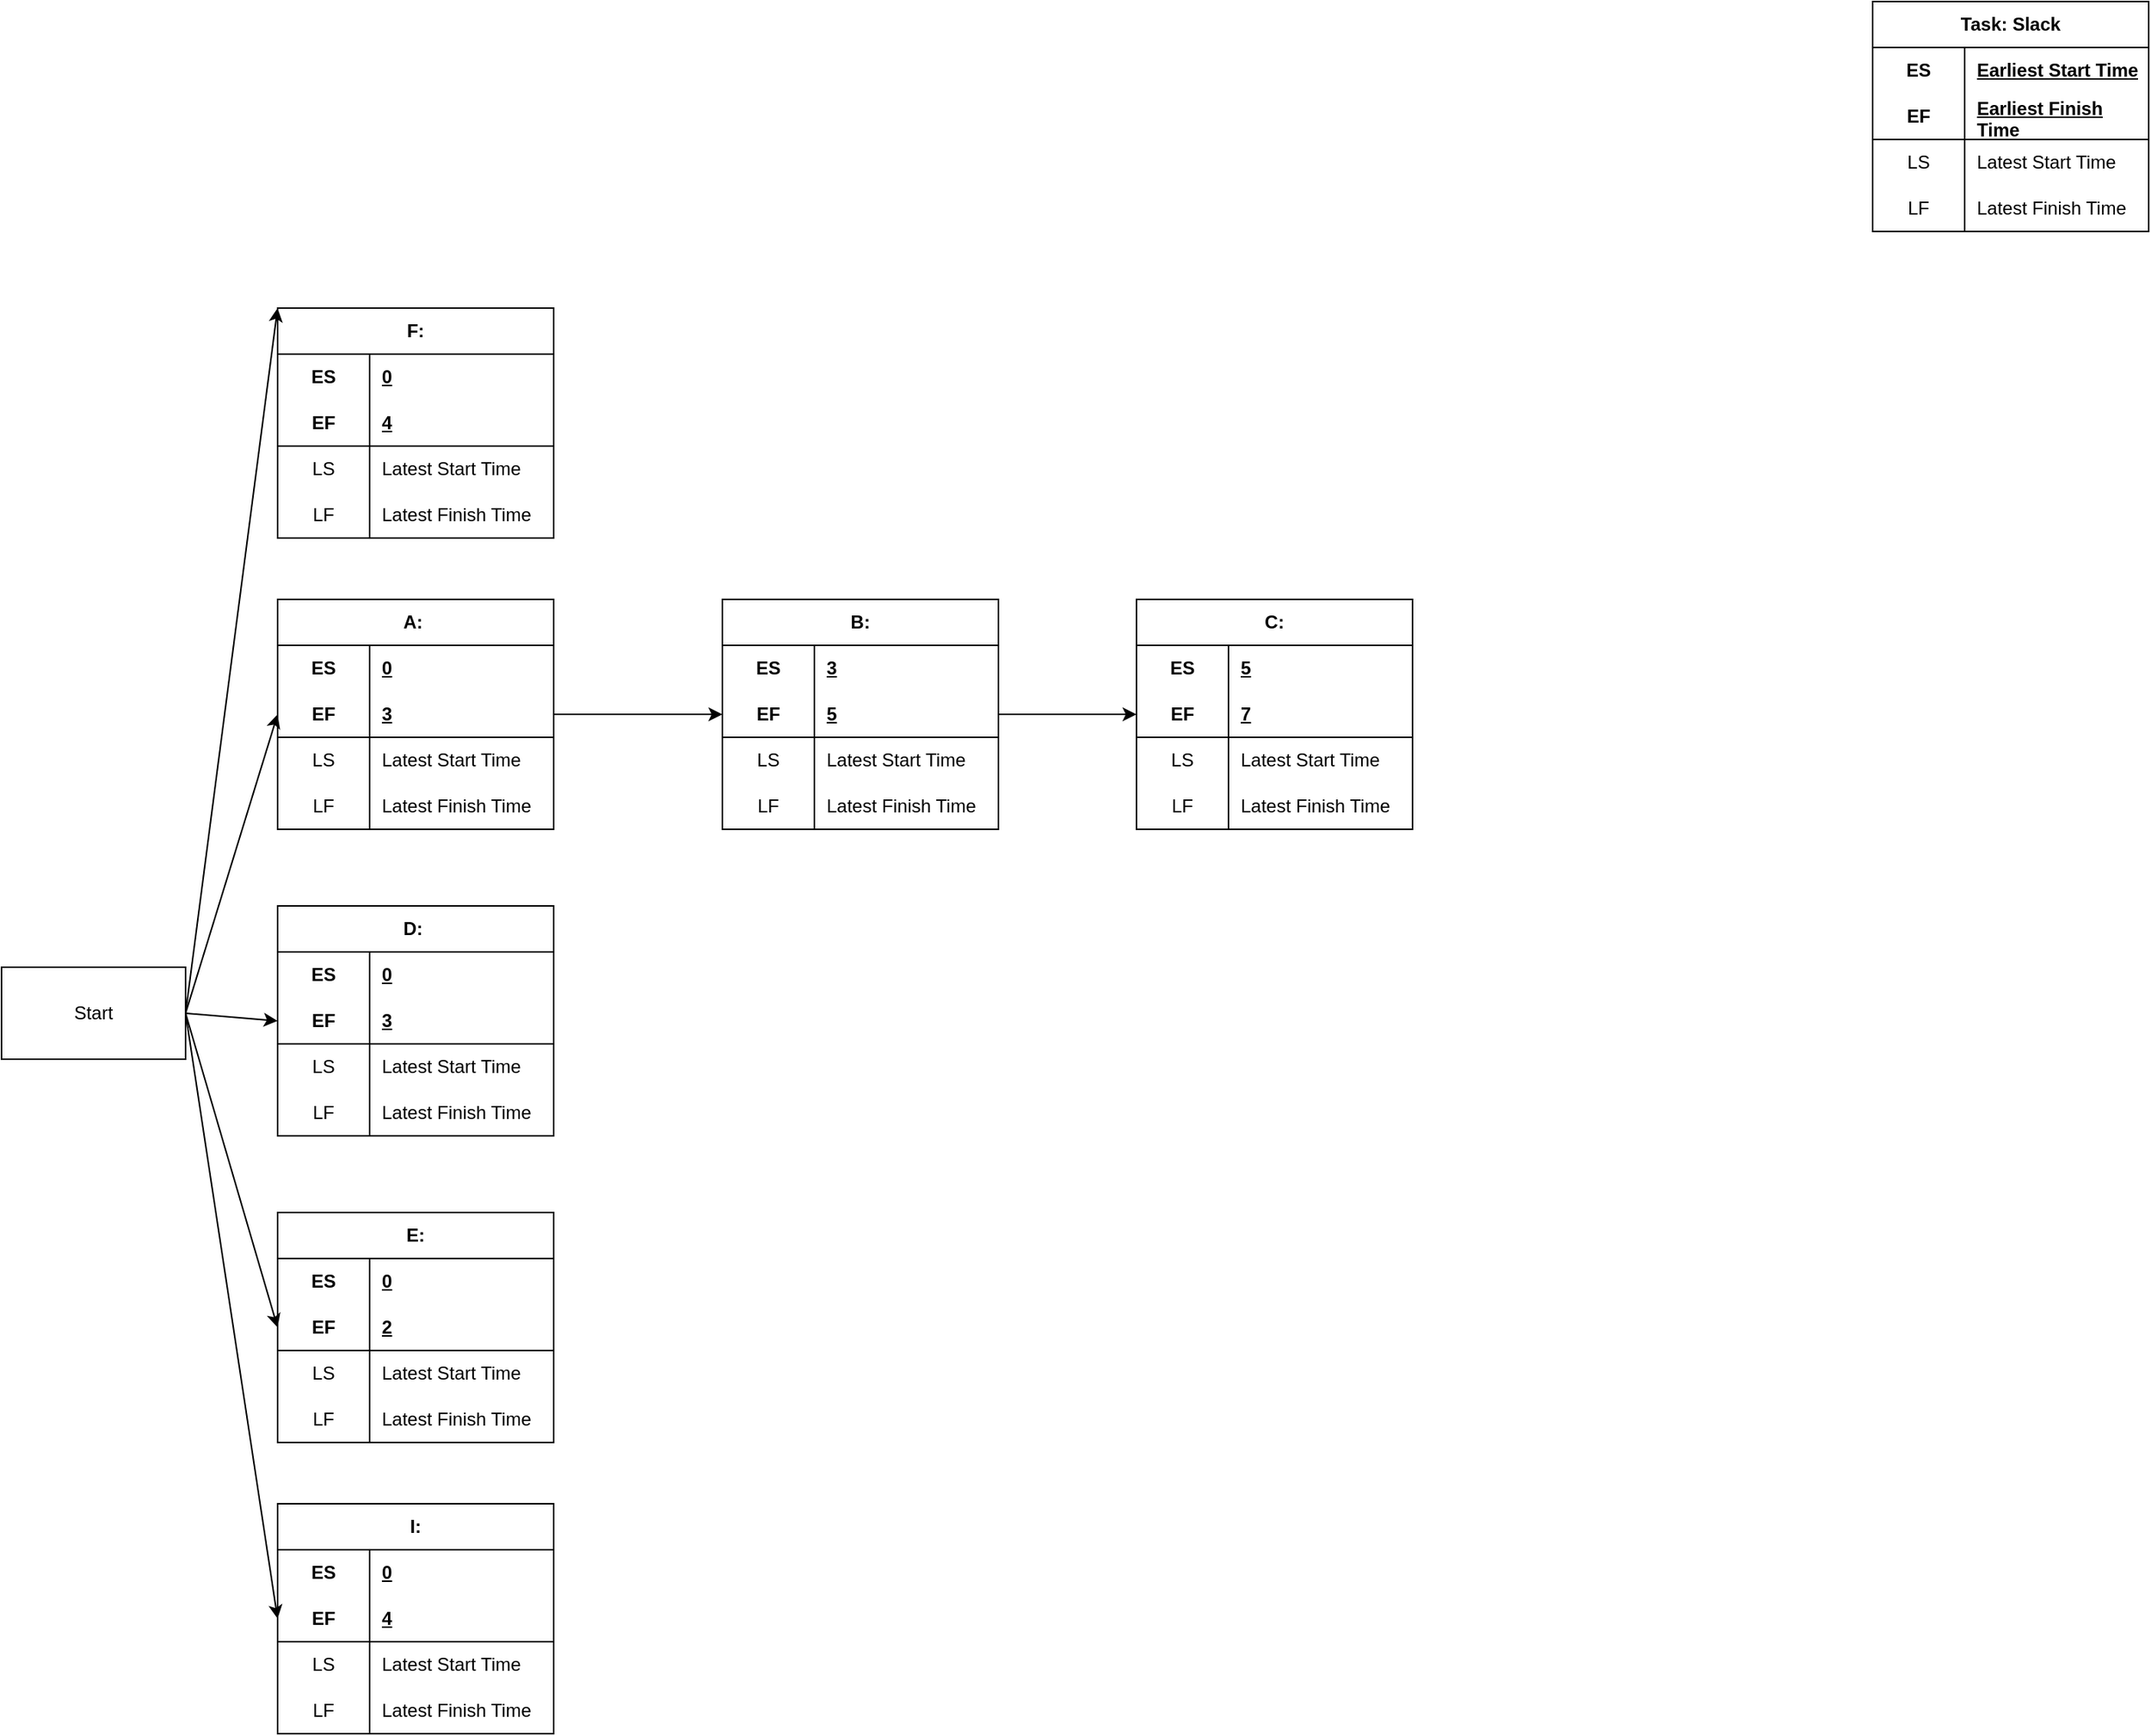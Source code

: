 <mxfile version="24.6.4" type="github">
  <diagram name="Page-1" id="XeoXQkk8DJOPm01lvO3H">
    <mxGraphModel dx="2418" dy="1925" grid="1" gridSize="10" guides="1" tooltips="1" connect="1" arrows="1" fold="1" page="1" pageScale="1" pageWidth="850" pageHeight="1100" math="0" shadow="0">
      <root>
        <mxCell id="0" />
        <mxCell id="1" parent="0" />
        <mxCell id="TJnbPztA86zwDhUVfEwh-1" value="Start" style="rounded=0;whiteSpace=wrap;html=1;" parent="1" vertex="1">
          <mxGeometry x="-210" y="400" width="120" height="60" as="geometry" />
        </mxCell>
        <mxCell id="TJnbPztA86zwDhUVfEwh-16" value="Task: Slack" style="shape=table;startSize=30;container=1;collapsible=1;childLayout=tableLayout;fixedRows=1;rowLines=0;fontStyle=1;align=center;resizeLast=1;html=1;whiteSpace=wrap;" parent="1" vertex="1">
          <mxGeometry x="1010" y="-230" width="180" height="150" as="geometry" />
        </mxCell>
        <mxCell id="TJnbPztA86zwDhUVfEwh-17" value="" style="shape=tableRow;horizontal=0;startSize=0;swimlaneHead=0;swimlaneBody=0;fillColor=none;collapsible=0;dropTarget=0;points=[[0,0.5],[1,0.5]];portConstraint=eastwest;top=0;left=0;right=0;bottom=0;html=1;" parent="TJnbPztA86zwDhUVfEwh-16" vertex="1">
          <mxGeometry y="30" width="180" height="30" as="geometry" />
        </mxCell>
        <mxCell id="TJnbPztA86zwDhUVfEwh-18" value="ES" style="shape=partialRectangle;connectable=0;fillColor=none;top=0;left=0;bottom=0;right=0;fontStyle=1;overflow=hidden;html=1;whiteSpace=wrap;" parent="TJnbPztA86zwDhUVfEwh-17" vertex="1">
          <mxGeometry width="60" height="30" as="geometry">
            <mxRectangle width="60" height="30" as="alternateBounds" />
          </mxGeometry>
        </mxCell>
        <mxCell id="TJnbPztA86zwDhUVfEwh-19" value="Earliest Start Time" style="shape=partialRectangle;connectable=0;fillColor=none;top=0;left=0;bottom=0;right=0;align=left;spacingLeft=6;fontStyle=5;overflow=hidden;html=1;whiteSpace=wrap;" parent="TJnbPztA86zwDhUVfEwh-17" vertex="1">
          <mxGeometry x="60" width="120" height="30" as="geometry">
            <mxRectangle width="120" height="30" as="alternateBounds" />
          </mxGeometry>
        </mxCell>
        <mxCell id="TJnbPztA86zwDhUVfEwh-20" value="" style="shape=tableRow;horizontal=0;startSize=0;swimlaneHead=0;swimlaneBody=0;fillColor=none;collapsible=0;dropTarget=0;points=[[0,0.5],[1,0.5]];portConstraint=eastwest;top=0;left=0;right=0;bottom=1;html=1;" parent="TJnbPztA86zwDhUVfEwh-16" vertex="1">
          <mxGeometry y="60" width="180" height="30" as="geometry" />
        </mxCell>
        <mxCell id="TJnbPztA86zwDhUVfEwh-21" value="EF" style="shape=partialRectangle;connectable=0;fillColor=none;top=0;left=0;bottom=0;right=0;fontStyle=1;overflow=hidden;html=1;whiteSpace=wrap;" parent="TJnbPztA86zwDhUVfEwh-20" vertex="1">
          <mxGeometry width="60" height="30" as="geometry">
            <mxRectangle width="60" height="30" as="alternateBounds" />
          </mxGeometry>
        </mxCell>
        <mxCell id="TJnbPztA86zwDhUVfEwh-22" value="Earliest Finish Time" style="shape=partialRectangle;connectable=0;fillColor=none;top=0;left=0;bottom=0;right=0;align=left;spacingLeft=6;fontStyle=5;overflow=hidden;html=1;whiteSpace=wrap;" parent="TJnbPztA86zwDhUVfEwh-20" vertex="1">
          <mxGeometry x="60" width="120" height="30" as="geometry">
            <mxRectangle width="120" height="30" as="alternateBounds" />
          </mxGeometry>
        </mxCell>
        <mxCell id="TJnbPztA86zwDhUVfEwh-23" value="" style="shape=tableRow;horizontal=0;startSize=0;swimlaneHead=0;swimlaneBody=0;fillColor=none;collapsible=0;dropTarget=0;points=[[0,0.5],[1,0.5]];portConstraint=eastwest;top=0;left=0;right=0;bottom=0;html=1;" parent="TJnbPztA86zwDhUVfEwh-16" vertex="1">
          <mxGeometry y="90" width="180" height="30" as="geometry" />
        </mxCell>
        <mxCell id="TJnbPztA86zwDhUVfEwh-24" value="LS" style="shape=partialRectangle;connectable=0;fillColor=none;top=0;left=0;bottom=0;right=0;editable=1;overflow=hidden;html=1;whiteSpace=wrap;" parent="TJnbPztA86zwDhUVfEwh-23" vertex="1">
          <mxGeometry width="60" height="30" as="geometry">
            <mxRectangle width="60" height="30" as="alternateBounds" />
          </mxGeometry>
        </mxCell>
        <mxCell id="TJnbPztA86zwDhUVfEwh-25" value="Latest Start Time" style="shape=partialRectangle;connectable=0;fillColor=none;top=0;left=0;bottom=0;right=0;align=left;spacingLeft=6;overflow=hidden;html=1;whiteSpace=wrap;" parent="TJnbPztA86zwDhUVfEwh-23" vertex="1">
          <mxGeometry x="60" width="120" height="30" as="geometry">
            <mxRectangle width="120" height="30" as="alternateBounds" />
          </mxGeometry>
        </mxCell>
        <mxCell id="TJnbPztA86zwDhUVfEwh-26" value="" style="shape=tableRow;horizontal=0;startSize=0;swimlaneHead=0;swimlaneBody=0;fillColor=none;collapsible=0;dropTarget=0;points=[[0,0.5],[1,0.5]];portConstraint=eastwest;top=0;left=0;right=0;bottom=0;html=1;" parent="TJnbPztA86zwDhUVfEwh-16" vertex="1">
          <mxGeometry y="120" width="180" height="30" as="geometry" />
        </mxCell>
        <mxCell id="TJnbPztA86zwDhUVfEwh-27" value="LF" style="shape=partialRectangle;connectable=0;fillColor=none;top=0;left=0;bottom=0;right=0;editable=1;overflow=hidden;html=1;whiteSpace=wrap;" parent="TJnbPztA86zwDhUVfEwh-26" vertex="1">
          <mxGeometry width="60" height="30" as="geometry">
            <mxRectangle width="60" height="30" as="alternateBounds" />
          </mxGeometry>
        </mxCell>
        <mxCell id="TJnbPztA86zwDhUVfEwh-28" value="Latest Finish Time" style="shape=partialRectangle;connectable=0;fillColor=none;top=0;left=0;bottom=0;right=0;align=left;spacingLeft=6;overflow=hidden;html=1;whiteSpace=wrap;" parent="TJnbPztA86zwDhUVfEwh-26" vertex="1">
          <mxGeometry x="60" width="120" height="30" as="geometry">
            <mxRectangle width="120" height="30" as="alternateBounds" />
          </mxGeometry>
        </mxCell>
        <mxCell id="5bcK5-Rr-_9AO2R4I1Wy-1" value="A:&amp;nbsp;" style="shape=table;startSize=30;container=1;collapsible=1;childLayout=tableLayout;fixedRows=1;rowLines=0;fontStyle=1;align=center;resizeLast=1;html=1;whiteSpace=wrap;" vertex="1" parent="1">
          <mxGeometry x="-30" y="160" width="180" height="150" as="geometry" />
        </mxCell>
        <mxCell id="5bcK5-Rr-_9AO2R4I1Wy-2" value="" style="shape=tableRow;horizontal=0;startSize=0;swimlaneHead=0;swimlaneBody=0;fillColor=none;collapsible=0;dropTarget=0;points=[[0,0.5],[1,0.5]];portConstraint=eastwest;top=0;left=0;right=0;bottom=0;html=1;" vertex="1" parent="5bcK5-Rr-_9AO2R4I1Wy-1">
          <mxGeometry y="30" width="180" height="30" as="geometry" />
        </mxCell>
        <mxCell id="5bcK5-Rr-_9AO2R4I1Wy-3" value="ES" style="shape=partialRectangle;connectable=0;fillColor=none;top=0;left=0;bottom=0;right=0;fontStyle=1;overflow=hidden;html=1;whiteSpace=wrap;" vertex="1" parent="5bcK5-Rr-_9AO2R4I1Wy-2">
          <mxGeometry width="60" height="30" as="geometry">
            <mxRectangle width="60" height="30" as="alternateBounds" />
          </mxGeometry>
        </mxCell>
        <mxCell id="5bcK5-Rr-_9AO2R4I1Wy-4" value="0" style="shape=partialRectangle;connectable=0;fillColor=none;top=0;left=0;bottom=0;right=0;align=left;spacingLeft=6;fontStyle=5;overflow=hidden;html=1;whiteSpace=wrap;" vertex="1" parent="5bcK5-Rr-_9AO2R4I1Wy-2">
          <mxGeometry x="60" width="120" height="30" as="geometry">
            <mxRectangle width="120" height="30" as="alternateBounds" />
          </mxGeometry>
        </mxCell>
        <mxCell id="5bcK5-Rr-_9AO2R4I1Wy-5" value="" style="shape=tableRow;horizontal=0;startSize=0;swimlaneHead=0;swimlaneBody=0;fillColor=none;collapsible=0;dropTarget=0;points=[[0,0.5],[1,0.5]];portConstraint=eastwest;top=0;left=0;right=0;bottom=1;html=1;" vertex="1" parent="5bcK5-Rr-_9AO2R4I1Wy-1">
          <mxGeometry y="60" width="180" height="30" as="geometry" />
        </mxCell>
        <mxCell id="5bcK5-Rr-_9AO2R4I1Wy-6" value="EF" style="shape=partialRectangle;connectable=0;fillColor=none;top=0;left=0;bottom=0;right=0;fontStyle=1;overflow=hidden;html=1;whiteSpace=wrap;" vertex="1" parent="5bcK5-Rr-_9AO2R4I1Wy-5">
          <mxGeometry width="60" height="30" as="geometry">
            <mxRectangle width="60" height="30" as="alternateBounds" />
          </mxGeometry>
        </mxCell>
        <mxCell id="5bcK5-Rr-_9AO2R4I1Wy-7" value="3" style="shape=partialRectangle;connectable=0;fillColor=none;top=0;left=0;bottom=0;right=0;align=left;spacingLeft=6;fontStyle=5;overflow=hidden;html=1;whiteSpace=wrap;" vertex="1" parent="5bcK5-Rr-_9AO2R4I1Wy-5">
          <mxGeometry x="60" width="120" height="30" as="geometry">
            <mxRectangle width="120" height="30" as="alternateBounds" />
          </mxGeometry>
        </mxCell>
        <mxCell id="5bcK5-Rr-_9AO2R4I1Wy-8" value="" style="shape=tableRow;horizontal=0;startSize=0;swimlaneHead=0;swimlaneBody=0;fillColor=none;collapsible=0;dropTarget=0;points=[[0,0.5],[1,0.5]];portConstraint=eastwest;top=0;left=0;right=0;bottom=0;html=1;" vertex="1" parent="5bcK5-Rr-_9AO2R4I1Wy-1">
          <mxGeometry y="90" width="180" height="30" as="geometry" />
        </mxCell>
        <mxCell id="5bcK5-Rr-_9AO2R4I1Wy-9" value="LS" style="shape=partialRectangle;connectable=0;fillColor=none;top=0;left=0;bottom=0;right=0;editable=1;overflow=hidden;html=1;whiteSpace=wrap;" vertex="1" parent="5bcK5-Rr-_9AO2R4I1Wy-8">
          <mxGeometry width="60" height="30" as="geometry">
            <mxRectangle width="60" height="30" as="alternateBounds" />
          </mxGeometry>
        </mxCell>
        <mxCell id="5bcK5-Rr-_9AO2R4I1Wy-10" value="Latest Start Time" style="shape=partialRectangle;connectable=0;fillColor=none;top=0;left=0;bottom=0;right=0;align=left;spacingLeft=6;overflow=hidden;html=1;whiteSpace=wrap;" vertex="1" parent="5bcK5-Rr-_9AO2R4I1Wy-8">
          <mxGeometry x="60" width="120" height="30" as="geometry">
            <mxRectangle width="120" height="30" as="alternateBounds" />
          </mxGeometry>
        </mxCell>
        <mxCell id="5bcK5-Rr-_9AO2R4I1Wy-11" value="" style="shape=tableRow;horizontal=0;startSize=0;swimlaneHead=0;swimlaneBody=0;fillColor=none;collapsible=0;dropTarget=0;points=[[0,0.5],[1,0.5]];portConstraint=eastwest;top=0;left=0;right=0;bottom=0;html=1;" vertex="1" parent="5bcK5-Rr-_9AO2R4I1Wy-1">
          <mxGeometry y="120" width="180" height="30" as="geometry" />
        </mxCell>
        <mxCell id="5bcK5-Rr-_9AO2R4I1Wy-12" value="LF" style="shape=partialRectangle;connectable=0;fillColor=none;top=0;left=0;bottom=0;right=0;editable=1;overflow=hidden;html=1;whiteSpace=wrap;" vertex="1" parent="5bcK5-Rr-_9AO2R4I1Wy-11">
          <mxGeometry width="60" height="30" as="geometry">
            <mxRectangle width="60" height="30" as="alternateBounds" />
          </mxGeometry>
        </mxCell>
        <mxCell id="5bcK5-Rr-_9AO2R4I1Wy-13" value="Latest Finish Time" style="shape=partialRectangle;connectable=0;fillColor=none;top=0;left=0;bottom=0;right=0;align=left;spacingLeft=6;overflow=hidden;html=1;whiteSpace=wrap;" vertex="1" parent="5bcK5-Rr-_9AO2R4I1Wy-11">
          <mxGeometry x="60" width="120" height="30" as="geometry">
            <mxRectangle width="120" height="30" as="alternateBounds" />
          </mxGeometry>
        </mxCell>
        <mxCell id="5bcK5-Rr-_9AO2R4I1Wy-14" value="D:&amp;nbsp;" style="shape=table;startSize=30;container=1;collapsible=1;childLayout=tableLayout;fixedRows=1;rowLines=0;fontStyle=1;align=center;resizeLast=1;html=1;whiteSpace=wrap;" vertex="1" parent="1">
          <mxGeometry x="-30" y="360" width="180" height="150" as="geometry" />
        </mxCell>
        <mxCell id="5bcK5-Rr-_9AO2R4I1Wy-15" value="" style="shape=tableRow;horizontal=0;startSize=0;swimlaneHead=0;swimlaneBody=0;fillColor=none;collapsible=0;dropTarget=0;points=[[0,0.5],[1,0.5]];portConstraint=eastwest;top=0;left=0;right=0;bottom=0;html=1;" vertex="1" parent="5bcK5-Rr-_9AO2R4I1Wy-14">
          <mxGeometry y="30" width="180" height="30" as="geometry" />
        </mxCell>
        <mxCell id="5bcK5-Rr-_9AO2R4I1Wy-16" value="ES" style="shape=partialRectangle;connectable=0;fillColor=none;top=0;left=0;bottom=0;right=0;fontStyle=1;overflow=hidden;html=1;whiteSpace=wrap;" vertex="1" parent="5bcK5-Rr-_9AO2R4I1Wy-15">
          <mxGeometry width="60" height="30" as="geometry">
            <mxRectangle width="60" height="30" as="alternateBounds" />
          </mxGeometry>
        </mxCell>
        <mxCell id="5bcK5-Rr-_9AO2R4I1Wy-17" value="0" style="shape=partialRectangle;connectable=0;fillColor=none;top=0;left=0;bottom=0;right=0;align=left;spacingLeft=6;fontStyle=5;overflow=hidden;html=1;whiteSpace=wrap;" vertex="1" parent="5bcK5-Rr-_9AO2R4I1Wy-15">
          <mxGeometry x="60" width="120" height="30" as="geometry">
            <mxRectangle width="120" height="30" as="alternateBounds" />
          </mxGeometry>
        </mxCell>
        <mxCell id="5bcK5-Rr-_9AO2R4I1Wy-18" value="" style="shape=tableRow;horizontal=0;startSize=0;swimlaneHead=0;swimlaneBody=0;fillColor=none;collapsible=0;dropTarget=0;points=[[0,0.5],[1,0.5]];portConstraint=eastwest;top=0;left=0;right=0;bottom=1;html=1;" vertex="1" parent="5bcK5-Rr-_9AO2R4I1Wy-14">
          <mxGeometry y="60" width="180" height="30" as="geometry" />
        </mxCell>
        <mxCell id="5bcK5-Rr-_9AO2R4I1Wy-19" value="EF" style="shape=partialRectangle;connectable=0;fillColor=none;top=0;left=0;bottom=0;right=0;fontStyle=1;overflow=hidden;html=1;whiteSpace=wrap;" vertex="1" parent="5bcK5-Rr-_9AO2R4I1Wy-18">
          <mxGeometry width="60" height="30" as="geometry">
            <mxRectangle width="60" height="30" as="alternateBounds" />
          </mxGeometry>
        </mxCell>
        <mxCell id="5bcK5-Rr-_9AO2R4I1Wy-20" value="3" style="shape=partialRectangle;connectable=0;fillColor=none;top=0;left=0;bottom=0;right=0;align=left;spacingLeft=6;fontStyle=5;overflow=hidden;html=1;whiteSpace=wrap;" vertex="1" parent="5bcK5-Rr-_9AO2R4I1Wy-18">
          <mxGeometry x="60" width="120" height="30" as="geometry">
            <mxRectangle width="120" height="30" as="alternateBounds" />
          </mxGeometry>
        </mxCell>
        <mxCell id="5bcK5-Rr-_9AO2R4I1Wy-21" value="" style="shape=tableRow;horizontal=0;startSize=0;swimlaneHead=0;swimlaneBody=0;fillColor=none;collapsible=0;dropTarget=0;points=[[0,0.5],[1,0.5]];portConstraint=eastwest;top=0;left=0;right=0;bottom=0;html=1;" vertex="1" parent="5bcK5-Rr-_9AO2R4I1Wy-14">
          <mxGeometry y="90" width="180" height="30" as="geometry" />
        </mxCell>
        <mxCell id="5bcK5-Rr-_9AO2R4I1Wy-22" value="LS" style="shape=partialRectangle;connectable=0;fillColor=none;top=0;left=0;bottom=0;right=0;editable=1;overflow=hidden;html=1;whiteSpace=wrap;" vertex="1" parent="5bcK5-Rr-_9AO2R4I1Wy-21">
          <mxGeometry width="60" height="30" as="geometry">
            <mxRectangle width="60" height="30" as="alternateBounds" />
          </mxGeometry>
        </mxCell>
        <mxCell id="5bcK5-Rr-_9AO2R4I1Wy-23" value="Latest Start Time" style="shape=partialRectangle;connectable=0;fillColor=none;top=0;left=0;bottom=0;right=0;align=left;spacingLeft=6;overflow=hidden;html=1;whiteSpace=wrap;" vertex="1" parent="5bcK5-Rr-_9AO2R4I1Wy-21">
          <mxGeometry x="60" width="120" height="30" as="geometry">
            <mxRectangle width="120" height="30" as="alternateBounds" />
          </mxGeometry>
        </mxCell>
        <mxCell id="5bcK5-Rr-_9AO2R4I1Wy-24" value="" style="shape=tableRow;horizontal=0;startSize=0;swimlaneHead=0;swimlaneBody=0;fillColor=none;collapsible=0;dropTarget=0;points=[[0,0.5],[1,0.5]];portConstraint=eastwest;top=0;left=0;right=0;bottom=0;html=1;" vertex="1" parent="5bcK5-Rr-_9AO2R4I1Wy-14">
          <mxGeometry y="120" width="180" height="30" as="geometry" />
        </mxCell>
        <mxCell id="5bcK5-Rr-_9AO2R4I1Wy-25" value="LF" style="shape=partialRectangle;connectable=0;fillColor=none;top=0;left=0;bottom=0;right=0;editable=1;overflow=hidden;html=1;whiteSpace=wrap;" vertex="1" parent="5bcK5-Rr-_9AO2R4I1Wy-24">
          <mxGeometry width="60" height="30" as="geometry">
            <mxRectangle width="60" height="30" as="alternateBounds" />
          </mxGeometry>
        </mxCell>
        <mxCell id="5bcK5-Rr-_9AO2R4I1Wy-26" value="Latest Finish Time" style="shape=partialRectangle;connectable=0;fillColor=none;top=0;left=0;bottom=0;right=0;align=left;spacingLeft=6;overflow=hidden;html=1;whiteSpace=wrap;" vertex="1" parent="5bcK5-Rr-_9AO2R4I1Wy-24">
          <mxGeometry x="60" width="120" height="30" as="geometry">
            <mxRectangle width="120" height="30" as="alternateBounds" />
          </mxGeometry>
        </mxCell>
        <mxCell id="5bcK5-Rr-_9AO2R4I1Wy-27" value="E:" style="shape=table;startSize=30;container=1;collapsible=1;childLayout=tableLayout;fixedRows=1;rowLines=0;fontStyle=1;align=center;resizeLast=1;html=1;whiteSpace=wrap;" vertex="1" parent="1">
          <mxGeometry x="-30" y="560" width="180" height="150" as="geometry" />
        </mxCell>
        <mxCell id="5bcK5-Rr-_9AO2R4I1Wy-28" value="" style="shape=tableRow;horizontal=0;startSize=0;swimlaneHead=0;swimlaneBody=0;fillColor=none;collapsible=0;dropTarget=0;points=[[0,0.5],[1,0.5]];portConstraint=eastwest;top=0;left=0;right=0;bottom=0;html=1;" vertex="1" parent="5bcK5-Rr-_9AO2R4I1Wy-27">
          <mxGeometry y="30" width="180" height="30" as="geometry" />
        </mxCell>
        <mxCell id="5bcK5-Rr-_9AO2R4I1Wy-29" value="ES" style="shape=partialRectangle;connectable=0;fillColor=none;top=0;left=0;bottom=0;right=0;fontStyle=1;overflow=hidden;html=1;whiteSpace=wrap;" vertex="1" parent="5bcK5-Rr-_9AO2R4I1Wy-28">
          <mxGeometry width="60" height="30" as="geometry">
            <mxRectangle width="60" height="30" as="alternateBounds" />
          </mxGeometry>
        </mxCell>
        <mxCell id="5bcK5-Rr-_9AO2R4I1Wy-30" value="0" style="shape=partialRectangle;connectable=0;fillColor=none;top=0;left=0;bottom=0;right=0;align=left;spacingLeft=6;fontStyle=5;overflow=hidden;html=1;whiteSpace=wrap;" vertex="1" parent="5bcK5-Rr-_9AO2R4I1Wy-28">
          <mxGeometry x="60" width="120" height="30" as="geometry">
            <mxRectangle width="120" height="30" as="alternateBounds" />
          </mxGeometry>
        </mxCell>
        <mxCell id="5bcK5-Rr-_9AO2R4I1Wy-31" value="" style="shape=tableRow;horizontal=0;startSize=0;swimlaneHead=0;swimlaneBody=0;fillColor=none;collapsible=0;dropTarget=0;points=[[0,0.5],[1,0.5]];portConstraint=eastwest;top=0;left=0;right=0;bottom=1;html=1;" vertex="1" parent="5bcK5-Rr-_9AO2R4I1Wy-27">
          <mxGeometry y="60" width="180" height="30" as="geometry" />
        </mxCell>
        <mxCell id="5bcK5-Rr-_9AO2R4I1Wy-32" value="EF" style="shape=partialRectangle;connectable=0;fillColor=none;top=0;left=0;bottom=0;right=0;fontStyle=1;overflow=hidden;html=1;whiteSpace=wrap;" vertex="1" parent="5bcK5-Rr-_9AO2R4I1Wy-31">
          <mxGeometry width="60" height="30" as="geometry">
            <mxRectangle width="60" height="30" as="alternateBounds" />
          </mxGeometry>
        </mxCell>
        <mxCell id="5bcK5-Rr-_9AO2R4I1Wy-33" value="2" style="shape=partialRectangle;connectable=0;fillColor=none;top=0;left=0;bottom=0;right=0;align=left;spacingLeft=6;fontStyle=5;overflow=hidden;html=1;whiteSpace=wrap;" vertex="1" parent="5bcK5-Rr-_9AO2R4I1Wy-31">
          <mxGeometry x="60" width="120" height="30" as="geometry">
            <mxRectangle width="120" height="30" as="alternateBounds" />
          </mxGeometry>
        </mxCell>
        <mxCell id="5bcK5-Rr-_9AO2R4I1Wy-34" value="" style="shape=tableRow;horizontal=0;startSize=0;swimlaneHead=0;swimlaneBody=0;fillColor=none;collapsible=0;dropTarget=0;points=[[0,0.5],[1,0.5]];portConstraint=eastwest;top=0;left=0;right=0;bottom=0;html=1;" vertex="1" parent="5bcK5-Rr-_9AO2R4I1Wy-27">
          <mxGeometry y="90" width="180" height="30" as="geometry" />
        </mxCell>
        <mxCell id="5bcK5-Rr-_9AO2R4I1Wy-35" value="LS" style="shape=partialRectangle;connectable=0;fillColor=none;top=0;left=0;bottom=0;right=0;editable=1;overflow=hidden;html=1;whiteSpace=wrap;" vertex="1" parent="5bcK5-Rr-_9AO2R4I1Wy-34">
          <mxGeometry width="60" height="30" as="geometry">
            <mxRectangle width="60" height="30" as="alternateBounds" />
          </mxGeometry>
        </mxCell>
        <mxCell id="5bcK5-Rr-_9AO2R4I1Wy-36" value="Latest Start Time" style="shape=partialRectangle;connectable=0;fillColor=none;top=0;left=0;bottom=0;right=0;align=left;spacingLeft=6;overflow=hidden;html=1;whiteSpace=wrap;" vertex="1" parent="5bcK5-Rr-_9AO2R4I1Wy-34">
          <mxGeometry x="60" width="120" height="30" as="geometry">
            <mxRectangle width="120" height="30" as="alternateBounds" />
          </mxGeometry>
        </mxCell>
        <mxCell id="5bcK5-Rr-_9AO2R4I1Wy-37" value="" style="shape=tableRow;horizontal=0;startSize=0;swimlaneHead=0;swimlaneBody=0;fillColor=none;collapsible=0;dropTarget=0;points=[[0,0.5],[1,0.5]];portConstraint=eastwest;top=0;left=0;right=0;bottom=0;html=1;" vertex="1" parent="5bcK5-Rr-_9AO2R4I1Wy-27">
          <mxGeometry y="120" width="180" height="30" as="geometry" />
        </mxCell>
        <mxCell id="5bcK5-Rr-_9AO2R4I1Wy-38" value="LF" style="shape=partialRectangle;connectable=0;fillColor=none;top=0;left=0;bottom=0;right=0;editable=1;overflow=hidden;html=1;whiteSpace=wrap;" vertex="1" parent="5bcK5-Rr-_9AO2R4I1Wy-37">
          <mxGeometry width="60" height="30" as="geometry">
            <mxRectangle width="60" height="30" as="alternateBounds" />
          </mxGeometry>
        </mxCell>
        <mxCell id="5bcK5-Rr-_9AO2R4I1Wy-39" value="Latest Finish Time" style="shape=partialRectangle;connectable=0;fillColor=none;top=0;left=0;bottom=0;right=0;align=left;spacingLeft=6;overflow=hidden;html=1;whiteSpace=wrap;" vertex="1" parent="5bcK5-Rr-_9AO2R4I1Wy-37">
          <mxGeometry x="60" width="120" height="30" as="geometry">
            <mxRectangle width="120" height="30" as="alternateBounds" />
          </mxGeometry>
        </mxCell>
        <mxCell id="5bcK5-Rr-_9AO2R4I1Wy-40" value="F:" style="shape=table;startSize=30;container=1;collapsible=1;childLayout=tableLayout;fixedRows=1;rowLines=0;fontStyle=1;align=center;resizeLast=1;html=1;whiteSpace=wrap;" vertex="1" parent="1">
          <mxGeometry x="-30" y="-30" width="180" height="150" as="geometry" />
        </mxCell>
        <mxCell id="5bcK5-Rr-_9AO2R4I1Wy-41" value="" style="shape=tableRow;horizontal=0;startSize=0;swimlaneHead=0;swimlaneBody=0;fillColor=none;collapsible=0;dropTarget=0;points=[[0,0.5],[1,0.5]];portConstraint=eastwest;top=0;left=0;right=0;bottom=0;html=1;" vertex="1" parent="5bcK5-Rr-_9AO2R4I1Wy-40">
          <mxGeometry y="30" width="180" height="30" as="geometry" />
        </mxCell>
        <mxCell id="5bcK5-Rr-_9AO2R4I1Wy-42" value="ES" style="shape=partialRectangle;connectable=0;fillColor=none;top=0;left=0;bottom=0;right=0;fontStyle=1;overflow=hidden;html=1;whiteSpace=wrap;" vertex="1" parent="5bcK5-Rr-_9AO2R4I1Wy-41">
          <mxGeometry width="60" height="30" as="geometry">
            <mxRectangle width="60" height="30" as="alternateBounds" />
          </mxGeometry>
        </mxCell>
        <mxCell id="5bcK5-Rr-_9AO2R4I1Wy-43" value="0" style="shape=partialRectangle;connectable=0;fillColor=none;top=0;left=0;bottom=0;right=0;align=left;spacingLeft=6;fontStyle=5;overflow=hidden;html=1;whiteSpace=wrap;" vertex="1" parent="5bcK5-Rr-_9AO2R4I1Wy-41">
          <mxGeometry x="60" width="120" height="30" as="geometry">
            <mxRectangle width="120" height="30" as="alternateBounds" />
          </mxGeometry>
        </mxCell>
        <mxCell id="5bcK5-Rr-_9AO2R4I1Wy-44" value="" style="shape=tableRow;horizontal=0;startSize=0;swimlaneHead=0;swimlaneBody=0;fillColor=none;collapsible=0;dropTarget=0;points=[[0,0.5],[1,0.5]];portConstraint=eastwest;top=0;left=0;right=0;bottom=1;html=1;" vertex="1" parent="5bcK5-Rr-_9AO2R4I1Wy-40">
          <mxGeometry y="60" width="180" height="30" as="geometry" />
        </mxCell>
        <mxCell id="5bcK5-Rr-_9AO2R4I1Wy-45" value="EF" style="shape=partialRectangle;connectable=0;fillColor=none;top=0;left=0;bottom=0;right=0;fontStyle=1;overflow=hidden;html=1;whiteSpace=wrap;" vertex="1" parent="5bcK5-Rr-_9AO2R4I1Wy-44">
          <mxGeometry width="60" height="30" as="geometry">
            <mxRectangle width="60" height="30" as="alternateBounds" />
          </mxGeometry>
        </mxCell>
        <mxCell id="5bcK5-Rr-_9AO2R4I1Wy-46" value="4" style="shape=partialRectangle;connectable=0;fillColor=none;top=0;left=0;bottom=0;right=0;align=left;spacingLeft=6;fontStyle=5;overflow=hidden;html=1;whiteSpace=wrap;" vertex="1" parent="5bcK5-Rr-_9AO2R4I1Wy-44">
          <mxGeometry x="60" width="120" height="30" as="geometry">
            <mxRectangle width="120" height="30" as="alternateBounds" />
          </mxGeometry>
        </mxCell>
        <mxCell id="5bcK5-Rr-_9AO2R4I1Wy-47" value="" style="shape=tableRow;horizontal=0;startSize=0;swimlaneHead=0;swimlaneBody=0;fillColor=none;collapsible=0;dropTarget=0;points=[[0,0.5],[1,0.5]];portConstraint=eastwest;top=0;left=0;right=0;bottom=0;html=1;" vertex="1" parent="5bcK5-Rr-_9AO2R4I1Wy-40">
          <mxGeometry y="90" width="180" height="30" as="geometry" />
        </mxCell>
        <mxCell id="5bcK5-Rr-_9AO2R4I1Wy-48" value="LS" style="shape=partialRectangle;connectable=0;fillColor=none;top=0;left=0;bottom=0;right=0;editable=1;overflow=hidden;html=1;whiteSpace=wrap;" vertex="1" parent="5bcK5-Rr-_9AO2R4I1Wy-47">
          <mxGeometry width="60" height="30" as="geometry">
            <mxRectangle width="60" height="30" as="alternateBounds" />
          </mxGeometry>
        </mxCell>
        <mxCell id="5bcK5-Rr-_9AO2R4I1Wy-49" value="Latest Start Time" style="shape=partialRectangle;connectable=0;fillColor=none;top=0;left=0;bottom=0;right=0;align=left;spacingLeft=6;overflow=hidden;html=1;whiteSpace=wrap;" vertex="1" parent="5bcK5-Rr-_9AO2R4I1Wy-47">
          <mxGeometry x="60" width="120" height="30" as="geometry">
            <mxRectangle width="120" height="30" as="alternateBounds" />
          </mxGeometry>
        </mxCell>
        <mxCell id="5bcK5-Rr-_9AO2R4I1Wy-50" value="" style="shape=tableRow;horizontal=0;startSize=0;swimlaneHead=0;swimlaneBody=0;fillColor=none;collapsible=0;dropTarget=0;points=[[0,0.5],[1,0.5]];portConstraint=eastwest;top=0;left=0;right=0;bottom=0;html=1;" vertex="1" parent="5bcK5-Rr-_9AO2R4I1Wy-40">
          <mxGeometry y="120" width="180" height="30" as="geometry" />
        </mxCell>
        <mxCell id="5bcK5-Rr-_9AO2R4I1Wy-51" value="LF" style="shape=partialRectangle;connectable=0;fillColor=none;top=0;left=0;bottom=0;right=0;editable=1;overflow=hidden;html=1;whiteSpace=wrap;" vertex="1" parent="5bcK5-Rr-_9AO2R4I1Wy-50">
          <mxGeometry width="60" height="30" as="geometry">
            <mxRectangle width="60" height="30" as="alternateBounds" />
          </mxGeometry>
        </mxCell>
        <mxCell id="5bcK5-Rr-_9AO2R4I1Wy-52" value="Latest Finish Time" style="shape=partialRectangle;connectable=0;fillColor=none;top=0;left=0;bottom=0;right=0;align=left;spacingLeft=6;overflow=hidden;html=1;whiteSpace=wrap;" vertex="1" parent="5bcK5-Rr-_9AO2R4I1Wy-50">
          <mxGeometry x="60" width="120" height="30" as="geometry">
            <mxRectangle width="120" height="30" as="alternateBounds" />
          </mxGeometry>
        </mxCell>
        <mxCell id="5bcK5-Rr-_9AO2R4I1Wy-53" value="I:" style="shape=table;startSize=30;container=1;collapsible=1;childLayout=tableLayout;fixedRows=1;rowLines=0;fontStyle=1;align=center;resizeLast=1;html=1;whiteSpace=wrap;" vertex="1" parent="1">
          <mxGeometry x="-30" y="750" width="180" height="150" as="geometry" />
        </mxCell>
        <mxCell id="5bcK5-Rr-_9AO2R4I1Wy-54" value="" style="shape=tableRow;horizontal=0;startSize=0;swimlaneHead=0;swimlaneBody=0;fillColor=none;collapsible=0;dropTarget=0;points=[[0,0.5],[1,0.5]];portConstraint=eastwest;top=0;left=0;right=0;bottom=0;html=1;" vertex="1" parent="5bcK5-Rr-_9AO2R4I1Wy-53">
          <mxGeometry y="30" width="180" height="30" as="geometry" />
        </mxCell>
        <mxCell id="5bcK5-Rr-_9AO2R4I1Wy-55" value="ES" style="shape=partialRectangle;connectable=0;fillColor=none;top=0;left=0;bottom=0;right=0;fontStyle=1;overflow=hidden;html=1;whiteSpace=wrap;" vertex="1" parent="5bcK5-Rr-_9AO2R4I1Wy-54">
          <mxGeometry width="60" height="30" as="geometry">
            <mxRectangle width="60" height="30" as="alternateBounds" />
          </mxGeometry>
        </mxCell>
        <mxCell id="5bcK5-Rr-_9AO2R4I1Wy-56" value="0" style="shape=partialRectangle;connectable=0;fillColor=none;top=0;left=0;bottom=0;right=0;align=left;spacingLeft=6;fontStyle=5;overflow=hidden;html=1;whiteSpace=wrap;" vertex="1" parent="5bcK5-Rr-_9AO2R4I1Wy-54">
          <mxGeometry x="60" width="120" height="30" as="geometry">
            <mxRectangle width="120" height="30" as="alternateBounds" />
          </mxGeometry>
        </mxCell>
        <mxCell id="5bcK5-Rr-_9AO2R4I1Wy-57" value="" style="shape=tableRow;horizontal=0;startSize=0;swimlaneHead=0;swimlaneBody=0;fillColor=none;collapsible=0;dropTarget=0;points=[[0,0.5],[1,0.5]];portConstraint=eastwest;top=0;left=0;right=0;bottom=1;html=1;" vertex="1" parent="5bcK5-Rr-_9AO2R4I1Wy-53">
          <mxGeometry y="60" width="180" height="30" as="geometry" />
        </mxCell>
        <mxCell id="5bcK5-Rr-_9AO2R4I1Wy-58" value="EF" style="shape=partialRectangle;connectable=0;fillColor=none;top=0;left=0;bottom=0;right=0;fontStyle=1;overflow=hidden;html=1;whiteSpace=wrap;" vertex="1" parent="5bcK5-Rr-_9AO2R4I1Wy-57">
          <mxGeometry width="60" height="30" as="geometry">
            <mxRectangle width="60" height="30" as="alternateBounds" />
          </mxGeometry>
        </mxCell>
        <mxCell id="5bcK5-Rr-_9AO2R4I1Wy-59" value="4" style="shape=partialRectangle;connectable=0;fillColor=none;top=0;left=0;bottom=0;right=0;align=left;spacingLeft=6;fontStyle=5;overflow=hidden;html=1;whiteSpace=wrap;" vertex="1" parent="5bcK5-Rr-_9AO2R4I1Wy-57">
          <mxGeometry x="60" width="120" height="30" as="geometry">
            <mxRectangle width="120" height="30" as="alternateBounds" />
          </mxGeometry>
        </mxCell>
        <mxCell id="5bcK5-Rr-_9AO2R4I1Wy-60" value="" style="shape=tableRow;horizontal=0;startSize=0;swimlaneHead=0;swimlaneBody=0;fillColor=none;collapsible=0;dropTarget=0;points=[[0,0.5],[1,0.5]];portConstraint=eastwest;top=0;left=0;right=0;bottom=0;html=1;" vertex="1" parent="5bcK5-Rr-_9AO2R4I1Wy-53">
          <mxGeometry y="90" width="180" height="30" as="geometry" />
        </mxCell>
        <mxCell id="5bcK5-Rr-_9AO2R4I1Wy-61" value="LS" style="shape=partialRectangle;connectable=0;fillColor=none;top=0;left=0;bottom=0;right=0;editable=1;overflow=hidden;html=1;whiteSpace=wrap;" vertex="1" parent="5bcK5-Rr-_9AO2R4I1Wy-60">
          <mxGeometry width="60" height="30" as="geometry">
            <mxRectangle width="60" height="30" as="alternateBounds" />
          </mxGeometry>
        </mxCell>
        <mxCell id="5bcK5-Rr-_9AO2R4I1Wy-62" value="Latest Start Time" style="shape=partialRectangle;connectable=0;fillColor=none;top=0;left=0;bottom=0;right=0;align=left;spacingLeft=6;overflow=hidden;html=1;whiteSpace=wrap;" vertex="1" parent="5bcK5-Rr-_9AO2R4I1Wy-60">
          <mxGeometry x="60" width="120" height="30" as="geometry">
            <mxRectangle width="120" height="30" as="alternateBounds" />
          </mxGeometry>
        </mxCell>
        <mxCell id="5bcK5-Rr-_9AO2R4I1Wy-63" value="" style="shape=tableRow;horizontal=0;startSize=0;swimlaneHead=0;swimlaneBody=0;fillColor=none;collapsible=0;dropTarget=0;points=[[0,0.5],[1,0.5]];portConstraint=eastwest;top=0;left=0;right=0;bottom=0;html=1;" vertex="1" parent="5bcK5-Rr-_9AO2R4I1Wy-53">
          <mxGeometry y="120" width="180" height="30" as="geometry" />
        </mxCell>
        <mxCell id="5bcK5-Rr-_9AO2R4I1Wy-64" value="LF" style="shape=partialRectangle;connectable=0;fillColor=none;top=0;left=0;bottom=0;right=0;editable=1;overflow=hidden;html=1;whiteSpace=wrap;" vertex="1" parent="5bcK5-Rr-_9AO2R4I1Wy-63">
          <mxGeometry width="60" height="30" as="geometry">
            <mxRectangle width="60" height="30" as="alternateBounds" />
          </mxGeometry>
        </mxCell>
        <mxCell id="5bcK5-Rr-_9AO2R4I1Wy-65" value="Latest Finish Time" style="shape=partialRectangle;connectable=0;fillColor=none;top=0;left=0;bottom=0;right=0;align=left;spacingLeft=6;overflow=hidden;html=1;whiteSpace=wrap;" vertex="1" parent="5bcK5-Rr-_9AO2R4I1Wy-63">
          <mxGeometry x="60" width="120" height="30" as="geometry">
            <mxRectangle width="120" height="30" as="alternateBounds" />
          </mxGeometry>
        </mxCell>
        <mxCell id="5bcK5-Rr-_9AO2R4I1Wy-68" value="" style="endArrow=classic;html=1;rounded=0;exitX=1;exitY=0.5;exitDx=0;exitDy=0;entryX=0;entryY=0;entryDx=0;entryDy=0;" edge="1" parent="1" source="TJnbPztA86zwDhUVfEwh-1" target="5bcK5-Rr-_9AO2R4I1Wy-40">
          <mxGeometry width="50" height="50" relative="1" as="geometry">
            <mxPoint x="400" y="400" as="sourcePoint" />
            <mxPoint x="450" y="350" as="targetPoint" />
          </mxGeometry>
        </mxCell>
        <mxCell id="5bcK5-Rr-_9AO2R4I1Wy-69" value="" style="endArrow=classic;html=1;rounded=0;exitX=1;exitY=0.5;exitDx=0;exitDy=0;entryX=0;entryY=0.5;entryDx=0;entryDy=0;" edge="1" parent="1" source="TJnbPztA86zwDhUVfEwh-1" target="5bcK5-Rr-_9AO2R4I1Wy-5">
          <mxGeometry width="50" height="50" relative="1" as="geometry">
            <mxPoint x="400" y="400" as="sourcePoint" />
            <mxPoint x="450" y="350" as="targetPoint" />
          </mxGeometry>
        </mxCell>
        <mxCell id="5bcK5-Rr-_9AO2R4I1Wy-70" value="" style="endArrow=classic;html=1;rounded=0;exitX=1;exitY=0.5;exitDx=0;exitDy=0;entryX=0;entryY=0.5;entryDx=0;entryDy=0;" edge="1" parent="1" source="TJnbPztA86zwDhUVfEwh-1" target="5bcK5-Rr-_9AO2R4I1Wy-18">
          <mxGeometry width="50" height="50" relative="1" as="geometry">
            <mxPoint x="400" y="400" as="sourcePoint" />
            <mxPoint x="450" y="350" as="targetPoint" />
          </mxGeometry>
        </mxCell>
        <mxCell id="5bcK5-Rr-_9AO2R4I1Wy-71" value="" style="endArrow=classic;html=1;rounded=0;exitX=1;exitY=0.5;exitDx=0;exitDy=0;entryX=0;entryY=0.5;entryDx=0;entryDy=0;" edge="1" parent="1" source="TJnbPztA86zwDhUVfEwh-1" target="5bcK5-Rr-_9AO2R4I1Wy-31">
          <mxGeometry width="50" height="50" relative="1" as="geometry">
            <mxPoint x="400" y="470" as="sourcePoint" />
            <mxPoint x="450" y="420" as="targetPoint" />
          </mxGeometry>
        </mxCell>
        <mxCell id="5bcK5-Rr-_9AO2R4I1Wy-72" value="" style="endArrow=classic;html=1;rounded=0;entryX=0;entryY=0.5;entryDx=0;entryDy=0;" edge="1" parent="1" target="5bcK5-Rr-_9AO2R4I1Wy-57">
          <mxGeometry width="50" height="50" relative="1" as="geometry">
            <mxPoint x="-90" y="430" as="sourcePoint" />
            <mxPoint x="450" y="420" as="targetPoint" />
          </mxGeometry>
        </mxCell>
        <mxCell id="5bcK5-Rr-_9AO2R4I1Wy-73" value="B:" style="shape=table;startSize=30;container=1;collapsible=1;childLayout=tableLayout;fixedRows=1;rowLines=0;fontStyle=1;align=center;resizeLast=1;html=1;whiteSpace=wrap;" vertex="1" parent="1">
          <mxGeometry x="260" y="160" width="180" height="150" as="geometry" />
        </mxCell>
        <mxCell id="5bcK5-Rr-_9AO2R4I1Wy-74" value="" style="shape=tableRow;horizontal=0;startSize=0;swimlaneHead=0;swimlaneBody=0;fillColor=none;collapsible=0;dropTarget=0;points=[[0,0.5],[1,0.5]];portConstraint=eastwest;top=0;left=0;right=0;bottom=0;html=1;" vertex="1" parent="5bcK5-Rr-_9AO2R4I1Wy-73">
          <mxGeometry y="30" width="180" height="30" as="geometry" />
        </mxCell>
        <mxCell id="5bcK5-Rr-_9AO2R4I1Wy-75" value="ES" style="shape=partialRectangle;connectable=0;fillColor=none;top=0;left=0;bottom=0;right=0;fontStyle=1;overflow=hidden;html=1;whiteSpace=wrap;" vertex="1" parent="5bcK5-Rr-_9AO2R4I1Wy-74">
          <mxGeometry width="60" height="30" as="geometry">
            <mxRectangle width="60" height="30" as="alternateBounds" />
          </mxGeometry>
        </mxCell>
        <mxCell id="5bcK5-Rr-_9AO2R4I1Wy-76" value="3" style="shape=partialRectangle;connectable=0;fillColor=none;top=0;left=0;bottom=0;right=0;align=left;spacingLeft=6;fontStyle=5;overflow=hidden;html=1;whiteSpace=wrap;" vertex="1" parent="5bcK5-Rr-_9AO2R4I1Wy-74">
          <mxGeometry x="60" width="120" height="30" as="geometry">
            <mxRectangle width="120" height="30" as="alternateBounds" />
          </mxGeometry>
        </mxCell>
        <mxCell id="5bcK5-Rr-_9AO2R4I1Wy-77" value="" style="shape=tableRow;horizontal=0;startSize=0;swimlaneHead=0;swimlaneBody=0;fillColor=none;collapsible=0;dropTarget=0;points=[[0,0.5],[1,0.5]];portConstraint=eastwest;top=0;left=0;right=0;bottom=1;html=1;" vertex="1" parent="5bcK5-Rr-_9AO2R4I1Wy-73">
          <mxGeometry y="60" width="180" height="30" as="geometry" />
        </mxCell>
        <mxCell id="5bcK5-Rr-_9AO2R4I1Wy-78" value="EF" style="shape=partialRectangle;connectable=0;fillColor=none;top=0;left=0;bottom=0;right=0;fontStyle=1;overflow=hidden;html=1;whiteSpace=wrap;" vertex="1" parent="5bcK5-Rr-_9AO2R4I1Wy-77">
          <mxGeometry width="60" height="30" as="geometry">
            <mxRectangle width="60" height="30" as="alternateBounds" />
          </mxGeometry>
        </mxCell>
        <mxCell id="5bcK5-Rr-_9AO2R4I1Wy-79" value="5" style="shape=partialRectangle;connectable=0;fillColor=none;top=0;left=0;bottom=0;right=0;align=left;spacingLeft=6;fontStyle=5;overflow=hidden;html=1;whiteSpace=wrap;" vertex="1" parent="5bcK5-Rr-_9AO2R4I1Wy-77">
          <mxGeometry x="60" width="120" height="30" as="geometry">
            <mxRectangle width="120" height="30" as="alternateBounds" />
          </mxGeometry>
        </mxCell>
        <mxCell id="5bcK5-Rr-_9AO2R4I1Wy-80" value="" style="shape=tableRow;horizontal=0;startSize=0;swimlaneHead=0;swimlaneBody=0;fillColor=none;collapsible=0;dropTarget=0;points=[[0,0.5],[1,0.5]];portConstraint=eastwest;top=0;left=0;right=0;bottom=0;html=1;" vertex="1" parent="5bcK5-Rr-_9AO2R4I1Wy-73">
          <mxGeometry y="90" width="180" height="30" as="geometry" />
        </mxCell>
        <mxCell id="5bcK5-Rr-_9AO2R4I1Wy-81" value="LS" style="shape=partialRectangle;connectable=0;fillColor=none;top=0;left=0;bottom=0;right=0;editable=1;overflow=hidden;html=1;whiteSpace=wrap;" vertex="1" parent="5bcK5-Rr-_9AO2R4I1Wy-80">
          <mxGeometry width="60" height="30" as="geometry">
            <mxRectangle width="60" height="30" as="alternateBounds" />
          </mxGeometry>
        </mxCell>
        <mxCell id="5bcK5-Rr-_9AO2R4I1Wy-82" value="Latest Start Time" style="shape=partialRectangle;connectable=0;fillColor=none;top=0;left=0;bottom=0;right=0;align=left;spacingLeft=6;overflow=hidden;html=1;whiteSpace=wrap;" vertex="1" parent="5bcK5-Rr-_9AO2R4I1Wy-80">
          <mxGeometry x="60" width="120" height="30" as="geometry">
            <mxRectangle width="120" height="30" as="alternateBounds" />
          </mxGeometry>
        </mxCell>
        <mxCell id="5bcK5-Rr-_9AO2R4I1Wy-83" value="" style="shape=tableRow;horizontal=0;startSize=0;swimlaneHead=0;swimlaneBody=0;fillColor=none;collapsible=0;dropTarget=0;points=[[0,0.5],[1,0.5]];portConstraint=eastwest;top=0;left=0;right=0;bottom=0;html=1;" vertex="1" parent="5bcK5-Rr-_9AO2R4I1Wy-73">
          <mxGeometry y="120" width="180" height="30" as="geometry" />
        </mxCell>
        <mxCell id="5bcK5-Rr-_9AO2R4I1Wy-84" value="LF" style="shape=partialRectangle;connectable=0;fillColor=none;top=0;left=0;bottom=0;right=0;editable=1;overflow=hidden;html=1;whiteSpace=wrap;" vertex="1" parent="5bcK5-Rr-_9AO2R4I1Wy-83">
          <mxGeometry width="60" height="30" as="geometry">
            <mxRectangle width="60" height="30" as="alternateBounds" />
          </mxGeometry>
        </mxCell>
        <mxCell id="5bcK5-Rr-_9AO2R4I1Wy-85" value="Latest Finish Time" style="shape=partialRectangle;connectable=0;fillColor=none;top=0;left=0;bottom=0;right=0;align=left;spacingLeft=6;overflow=hidden;html=1;whiteSpace=wrap;" vertex="1" parent="5bcK5-Rr-_9AO2R4I1Wy-83">
          <mxGeometry x="60" width="120" height="30" as="geometry">
            <mxRectangle width="120" height="30" as="alternateBounds" />
          </mxGeometry>
        </mxCell>
        <mxCell id="5bcK5-Rr-_9AO2R4I1Wy-86" value="C:" style="shape=table;startSize=30;container=1;collapsible=1;childLayout=tableLayout;fixedRows=1;rowLines=0;fontStyle=1;align=center;resizeLast=1;html=1;whiteSpace=wrap;" vertex="1" parent="1">
          <mxGeometry x="530" y="160" width="180" height="150" as="geometry" />
        </mxCell>
        <mxCell id="5bcK5-Rr-_9AO2R4I1Wy-87" value="" style="shape=tableRow;horizontal=0;startSize=0;swimlaneHead=0;swimlaneBody=0;fillColor=none;collapsible=0;dropTarget=0;points=[[0,0.5],[1,0.5]];portConstraint=eastwest;top=0;left=0;right=0;bottom=0;html=1;" vertex="1" parent="5bcK5-Rr-_9AO2R4I1Wy-86">
          <mxGeometry y="30" width="180" height="30" as="geometry" />
        </mxCell>
        <mxCell id="5bcK5-Rr-_9AO2R4I1Wy-88" value="ES" style="shape=partialRectangle;connectable=0;fillColor=none;top=0;left=0;bottom=0;right=0;fontStyle=1;overflow=hidden;html=1;whiteSpace=wrap;" vertex="1" parent="5bcK5-Rr-_9AO2R4I1Wy-87">
          <mxGeometry width="60" height="30" as="geometry">
            <mxRectangle width="60" height="30" as="alternateBounds" />
          </mxGeometry>
        </mxCell>
        <mxCell id="5bcK5-Rr-_9AO2R4I1Wy-89" value="5" style="shape=partialRectangle;connectable=0;fillColor=none;top=0;left=0;bottom=0;right=0;align=left;spacingLeft=6;fontStyle=5;overflow=hidden;html=1;whiteSpace=wrap;" vertex="1" parent="5bcK5-Rr-_9AO2R4I1Wy-87">
          <mxGeometry x="60" width="120" height="30" as="geometry">
            <mxRectangle width="120" height="30" as="alternateBounds" />
          </mxGeometry>
        </mxCell>
        <mxCell id="5bcK5-Rr-_9AO2R4I1Wy-90" value="" style="shape=tableRow;horizontal=0;startSize=0;swimlaneHead=0;swimlaneBody=0;fillColor=none;collapsible=0;dropTarget=0;points=[[0,0.5],[1,0.5]];portConstraint=eastwest;top=0;left=0;right=0;bottom=1;html=1;" vertex="1" parent="5bcK5-Rr-_9AO2R4I1Wy-86">
          <mxGeometry y="60" width="180" height="30" as="geometry" />
        </mxCell>
        <mxCell id="5bcK5-Rr-_9AO2R4I1Wy-91" value="EF" style="shape=partialRectangle;connectable=0;fillColor=none;top=0;left=0;bottom=0;right=0;fontStyle=1;overflow=hidden;html=1;whiteSpace=wrap;" vertex="1" parent="5bcK5-Rr-_9AO2R4I1Wy-90">
          <mxGeometry width="60" height="30" as="geometry">
            <mxRectangle width="60" height="30" as="alternateBounds" />
          </mxGeometry>
        </mxCell>
        <mxCell id="5bcK5-Rr-_9AO2R4I1Wy-92" value="7" style="shape=partialRectangle;connectable=0;fillColor=none;top=0;left=0;bottom=0;right=0;align=left;spacingLeft=6;fontStyle=5;overflow=hidden;html=1;whiteSpace=wrap;" vertex="1" parent="5bcK5-Rr-_9AO2R4I1Wy-90">
          <mxGeometry x="60" width="120" height="30" as="geometry">
            <mxRectangle width="120" height="30" as="alternateBounds" />
          </mxGeometry>
        </mxCell>
        <mxCell id="5bcK5-Rr-_9AO2R4I1Wy-93" value="" style="shape=tableRow;horizontal=0;startSize=0;swimlaneHead=0;swimlaneBody=0;fillColor=none;collapsible=0;dropTarget=0;points=[[0,0.5],[1,0.5]];portConstraint=eastwest;top=0;left=0;right=0;bottom=0;html=1;" vertex="1" parent="5bcK5-Rr-_9AO2R4I1Wy-86">
          <mxGeometry y="90" width="180" height="30" as="geometry" />
        </mxCell>
        <mxCell id="5bcK5-Rr-_9AO2R4I1Wy-94" value="LS" style="shape=partialRectangle;connectable=0;fillColor=none;top=0;left=0;bottom=0;right=0;editable=1;overflow=hidden;html=1;whiteSpace=wrap;" vertex="1" parent="5bcK5-Rr-_9AO2R4I1Wy-93">
          <mxGeometry width="60" height="30" as="geometry">
            <mxRectangle width="60" height="30" as="alternateBounds" />
          </mxGeometry>
        </mxCell>
        <mxCell id="5bcK5-Rr-_9AO2R4I1Wy-95" value="Latest Start Time" style="shape=partialRectangle;connectable=0;fillColor=none;top=0;left=0;bottom=0;right=0;align=left;spacingLeft=6;overflow=hidden;html=1;whiteSpace=wrap;" vertex="1" parent="5bcK5-Rr-_9AO2R4I1Wy-93">
          <mxGeometry x="60" width="120" height="30" as="geometry">
            <mxRectangle width="120" height="30" as="alternateBounds" />
          </mxGeometry>
        </mxCell>
        <mxCell id="5bcK5-Rr-_9AO2R4I1Wy-96" value="" style="shape=tableRow;horizontal=0;startSize=0;swimlaneHead=0;swimlaneBody=0;fillColor=none;collapsible=0;dropTarget=0;points=[[0,0.5],[1,0.5]];portConstraint=eastwest;top=0;left=0;right=0;bottom=0;html=1;" vertex="1" parent="5bcK5-Rr-_9AO2R4I1Wy-86">
          <mxGeometry y="120" width="180" height="30" as="geometry" />
        </mxCell>
        <mxCell id="5bcK5-Rr-_9AO2R4I1Wy-97" value="LF" style="shape=partialRectangle;connectable=0;fillColor=none;top=0;left=0;bottom=0;right=0;editable=1;overflow=hidden;html=1;whiteSpace=wrap;" vertex="1" parent="5bcK5-Rr-_9AO2R4I1Wy-96">
          <mxGeometry width="60" height="30" as="geometry">
            <mxRectangle width="60" height="30" as="alternateBounds" />
          </mxGeometry>
        </mxCell>
        <mxCell id="5bcK5-Rr-_9AO2R4I1Wy-98" value="Latest Finish Time" style="shape=partialRectangle;connectable=0;fillColor=none;top=0;left=0;bottom=0;right=0;align=left;spacingLeft=6;overflow=hidden;html=1;whiteSpace=wrap;" vertex="1" parent="5bcK5-Rr-_9AO2R4I1Wy-96">
          <mxGeometry x="60" width="120" height="30" as="geometry">
            <mxRectangle width="120" height="30" as="alternateBounds" />
          </mxGeometry>
        </mxCell>
        <mxCell id="5bcK5-Rr-_9AO2R4I1Wy-99" value="" style="endArrow=classic;html=1;rounded=0;exitX=1;exitY=0.5;exitDx=0;exitDy=0;entryX=0;entryY=0.5;entryDx=0;entryDy=0;" edge="1" parent="1" source="5bcK5-Rr-_9AO2R4I1Wy-5" target="5bcK5-Rr-_9AO2R4I1Wy-77">
          <mxGeometry width="50" height="50" relative="1" as="geometry">
            <mxPoint x="320" y="280" as="sourcePoint" />
            <mxPoint x="370" y="230" as="targetPoint" />
          </mxGeometry>
        </mxCell>
        <mxCell id="5bcK5-Rr-_9AO2R4I1Wy-100" value="" style="endArrow=classic;html=1;rounded=0;entryX=0;entryY=0.5;entryDx=0;entryDy=0;exitX=1;exitY=0.5;exitDx=0;exitDy=0;" edge="1" parent="1" source="5bcK5-Rr-_9AO2R4I1Wy-77" target="5bcK5-Rr-_9AO2R4I1Wy-90">
          <mxGeometry width="50" height="50" relative="1" as="geometry">
            <mxPoint x="320" y="280" as="sourcePoint" />
            <mxPoint x="370" y="230" as="targetPoint" />
          </mxGeometry>
        </mxCell>
      </root>
    </mxGraphModel>
  </diagram>
</mxfile>
